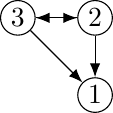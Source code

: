 \documentclass[tikz]{standalone}
\usetikzlibrary{arrows, arrows.meta, calc, positioning}
\tikzset{arrow/.style = {-{Latex[length=.5em]}}}
\begin{document}
\begin{tikzpicture}
    \begin{scope}[every node/.style = {draw, circle, minimum size = 1.25em, inner sep=0pt}]
        \node[draw] (1) at (0,0) {3};
        \node[draw] (2) [right=1.5em of 1] {2};
        \node[draw] (3) [below=1.5em of 2] {1};

        \draw[arrow] (1) to (2);
        \draw[arrow] (2) to (1);
        \draw[arrow] (2) to (3);
        \draw[arrow] (1) to (3);
    \end{scope}
\end{tikzpicture}
\end{document}
